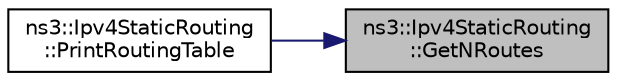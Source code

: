 digraph "ns3::Ipv4StaticRouting::GetNRoutes"
{
 // LATEX_PDF_SIZE
  edge [fontname="Helvetica",fontsize="10",labelfontname="Helvetica",labelfontsize="10"];
  node [fontname="Helvetica",fontsize="10",shape=record];
  rankdir="RL";
  Node1 [label="ns3::Ipv4StaticRouting\l::GetNRoutes",height=0.2,width=0.4,color="black", fillcolor="grey75", style="filled", fontcolor="black",tooltip="Get the number of individual unicast routes that have been added to the routing table."];
  Node1 -> Node2 [dir="back",color="midnightblue",fontsize="10",style="solid",fontname="Helvetica"];
  Node2 [label="ns3::Ipv4StaticRouting\l::PrintRoutingTable",height=0.2,width=0.4,color="black", fillcolor="white", style="filled",URL="$classns3_1_1_ipv4_static_routing.html#a1f206ca1bd4473d1219f45be2e23fed3",tooltip="Print the Routing Table entries."];
}
